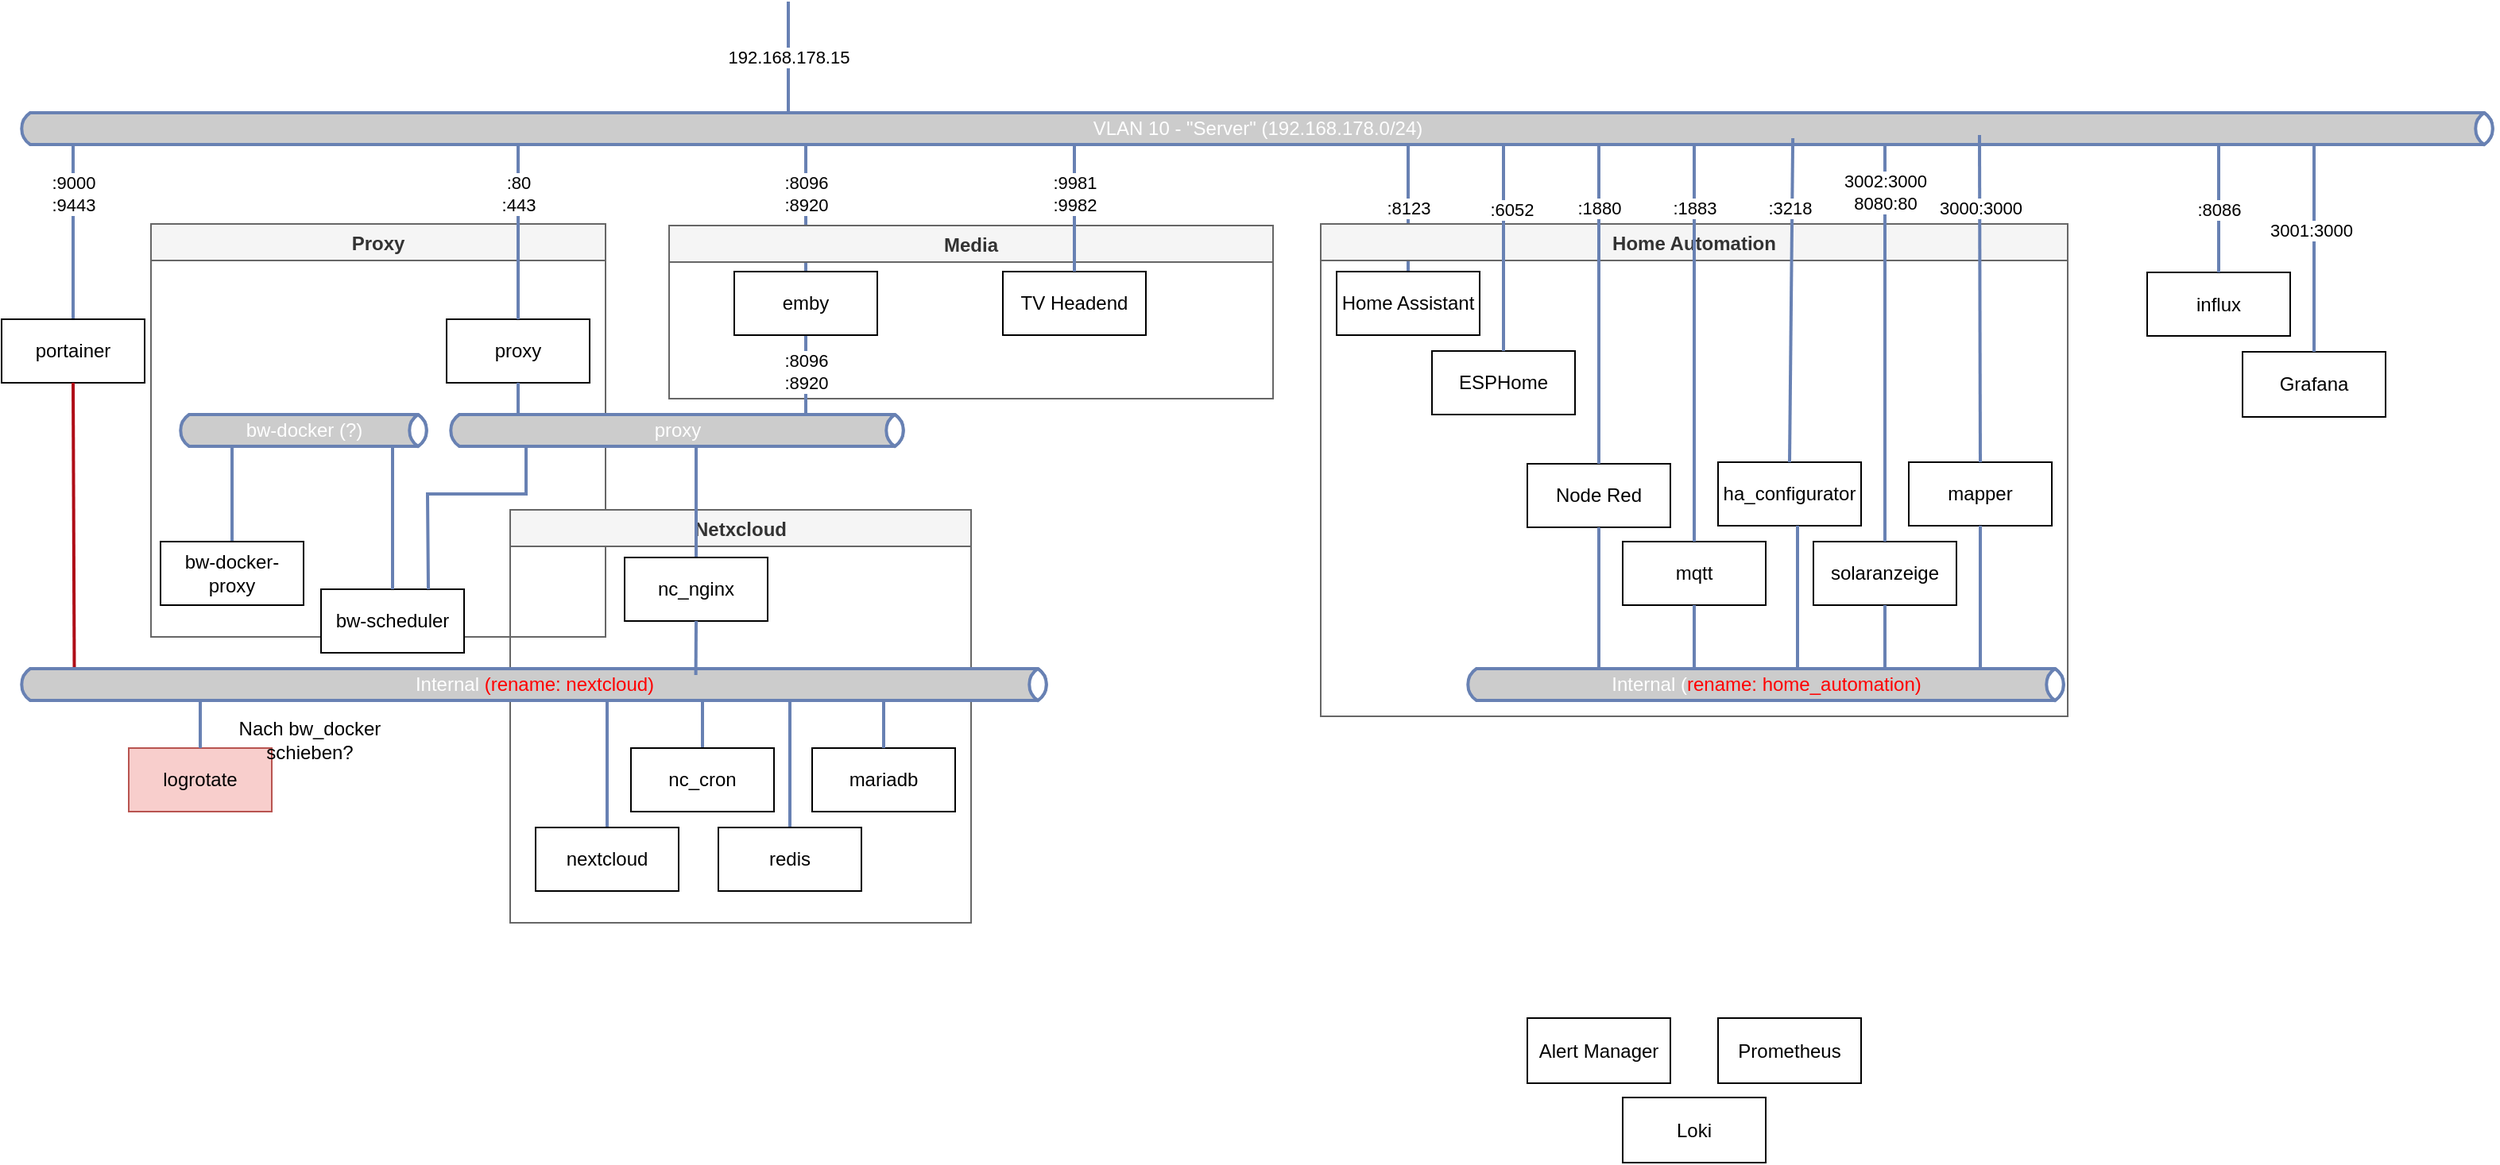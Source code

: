 <mxfile version="23.1.6" type="github">
  <diagram name="Page-1" id="WSNy4wVCY7JSL-_r6ql8">
    <mxGraphModel dx="1851" dy="1219" grid="1" gridSize="10" guides="1" tooltips="1" connect="1" arrows="1" fold="1" page="1" pageScale="1" pageWidth="827" pageHeight="1169" math="0" shadow="0">
      <root>
        <mxCell id="0" />
        <mxCell id="1" parent="0" />
        <mxCell id="35GrxCejdZGISXl2GEbz-9" value="Proxy" style="swimlane;startSize=23;fillColor=#f5f5f5;fontColor=#333333;strokeColor=#666666;" vertex="1" parent="1">
          <mxGeometry x="114" y="270" width="286" height="260" as="geometry" />
        </mxCell>
        <mxCell id="-vyC8QUPcTlA4Ckdc9Ip-29" value="proxy" style="rounded=0;whiteSpace=wrap;html=1;" parent="35GrxCejdZGISXl2GEbz-9" vertex="1">
          <mxGeometry x="186" y="60" width="90" height="40" as="geometry" />
        </mxCell>
        <mxCell id="-vyC8QUPcTlA4Ckdc9Ip-20" value="bw-scheduler" style="rounded=0;whiteSpace=wrap;html=1;" parent="35GrxCejdZGISXl2GEbz-9" vertex="1">
          <mxGeometry x="107" y="230" width="90" height="40" as="geometry" />
        </mxCell>
        <mxCell id="-vyC8QUPcTlA4Ckdc9Ip-1" value="VLAN 10 - &quot;Server&quot; (192.168.178.0/24)" style="html=1;fillColor=#CCCCCC;strokeColor=#6881B3;gradientColor=none;gradientDirection=north;strokeWidth=2;shape=mxgraph.networks.bus;gradientColor=none;gradientDirection=north;fontColor=#ffffff;perimeter=backbonePerimeter;backboneSize=20;points=[[0.5,0,0,0,0]];" parent="1" vertex="1">
          <mxGeometry x="30" y="200" width="1560" height="20" as="geometry" />
        </mxCell>
        <mxCell id="-vyC8QUPcTlA4Ckdc9Ip-6" value=":8123" style="strokeColor=#6881B3;edgeStyle=none;rounded=0;endArrow=none;html=1;strokeWidth=2;exitX=0.5;exitY=0;exitDx=0;exitDy=0;" parent="1" target="-vyC8QUPcTlA4Ckdc9Ip-1" edge="1" source="35GrxCejdZGISXl2GEbz-11">
          <mxGeometry relative="1" as="geometry">
            <mxPoint x="910" y="294" as="sourcePoint" />
            <mxPoint x="975" y="219" as="targetPoint" />
          </mxGeometry>
        </mxCell>
        <mxCell id="-vyC8QUPcTlA4Ckdc9Ip-7" value=":80&lt;br&gt;:443" style="strokeColor=#6881B3;edgeStyle=none;rounded=0;endArrow=none;html=1;strokeWidth=2;exitX=0.5;exitY=0;exitDx=0;exitDy=0;" parent="1" source="-vyC8QUPcTlA4Ckdc9Ip-29" target="-vyC8QUPcTlA4Ckdc9Ip-1" edge="1">
          <mxGeometry x="0.441" relative="1" as="geometry">
            <mxPoint x="338" y="280" as="sourcePoint" />
            <mxPoint as="offset" />
            <mxPoint x="353" y="219" as="targetPoint" />
          </mxGeometry>
        </mxCell>
        <mxCell id="-vyC8QUPcTlA4Ckdc9Ip-8" value=":9000&lt;br&gt;:9443" style="strokeColor=#6881B3;edgeStyle=none;rounded=0;endArrow=none;html=1;strokeWidth=2;exitX=0.5;exitY=0;exitDx=0;exitDy=0;" parent="1" target="-vyC8QUPcTlA4Ckdc9Ip-1" edge="1" source="35GrxCejdZGISXl2GEbz-1">
          <mxGeometry x="0.441" relative="1" as="geometry">
            <mxPoint x="450" y="280" as="sourcePoint" />
            <mxPoint as="offset" />
          </mxGeometry>
        </mxCell>
        <mxCell id="-vyC8QUPcTlA4Ckdc9Ip-9" value=":8096&lt;br&gt;:8920" style="strokeColor=#6881B3;edgeStyle=none;rounded=0;endArrow=none;html=1;strokeWidth=2;exitX=0.5;exitY=0;exitDx=0;exitDy=0;" parent="1" target="-vyC8QUPcTlA4Ckdc9Ip-1" edge="1" source="35GrxCejdZGISXl2GEbz-5">
          <mxGeometry x="0.235" relative="1" as="geometry">
            <mxPoint x="510" y="280" as="sourcePoint" />
            <mxPoint as="offset" />
          </mxGeometry>
        </mxCell>
        <mxCell id="-vyC8QUPcTlA4Ckdc9Ip-10" value="Home Automation" style="swimlane;startSize=23;fillColor=#f5f5f5;fontColor=#333333;strokeColor=#666666;" parent="1" vertex="1">
          <mxGeometry x="850" y="270" width="470" height="310" as="geometry" />
        </mxCell>
        <mxCell id="35GrxCejdZGISXl2GEbz-15" value="Node Red" style="rounded=0;whiteSpace=wrap;html=1;" vertex="1" parent="-vyC8QUPcTlA4Ckdc9Ip-10">
          <mxGeometry x="130" y="151" width="90" height="40" as="geometry" />
        </mxCell>
        <mxCell id="35GrxCejdZGISXl2GEbz-19" value="" style="strokeColor=#6881B3;edgeStyle=none;rounded=0;endArrow=none;html=1;strokeWidth=2;entryX=0.5;entryY=1;entryDx=0;entryDy=0;" edge="1" parent="-vyC8QUPcTlA4Ckdc9Ip-10" source="35GrxCejdZGISXl2GEbz-17" target="35GrxCejdZGISXl2GEbz-15">
          <mxGeometry relative="1" as="geometry">
            <mxPoint x="-405" y="80" as="sourcePoint" />
            <mxPoint x="-405" y="130" as="targetPoint" />
          </mxGeometry>
        </mxCell>
        <mxCell id="35GrxCejdZGISXl2GEbz-22" value="mqtt" style="rounded=0;whiteSpace=wrap;html=1;" vertex="1" parent="-vyC8QUPcTlA4Ckdc9Ip-10">
          <mxGeometry x="190" y="200" width="90" height="40" as="geometry" />
        </mxCell>
        <mxCell id="35GrxCejdZGISXl2GEbz-23" value="" style="strokeColor=#6881B3;edgeStyle=none;rounded=0;endArrow=none;html=1;strokeWidth=2;entryX=0.5;entryY=1;entryDx=0;entryDy=0;" edge="1" parent="-vyC8QUPcTlA4Ckdc9Ip-10" target="35GrxCejdZGISXl2GEbz-22" source="35GrxCejdZGISXl2GEbz-17">
          <mxGeometry relative="1" as="geometry">
            <mxPoint x="145" y="339" as="sourcePoint" />
            <mxPoint x="-345" y="170" as="targetPoint" />
          </mxGeometry>
        </mxCell>
        <mxCell id="35GrxCejdZGISXl2GEbz-24" value="mapper" style="rounded=0;whiteSpace=wrap;html=1;" vertex="1" parent="-vyC8QUPcTlA4Ckdc9Ip-10">
          <mxGeometry x="370" y="150" width="90" height="40" as="geometry" />
        </mxCell>
        <mxCell id="35GrxCejdZGISXl2GEbz-25" value="" style="strokeColor=#6881B3;edgeStyle=none;rounded=0;endArrow=none;html=1;strokeWidth=2;entryX=0.5;entryY=1;entryDx=0;entryDy=0;" edge="1" parent="-vyC8QUPcTlA4Ckdc9Ip-10" target="35GrxCejdZGISXl2GEbz-24" source="35GrxCejdZGISXl2GEbz-17">
          <mxGeometry relative="1" as="geometry">
            <mxPoint x="695" y="90" as="sourcePoint" />
            <mxPoint x="205" y="-79" as="targetPoint" />
          </mxGeometry>
        </mxCell>
        <mxCell id="35GrxCejdZGISXl2GEbz-27" value="ha_configurator" style="rounded=0;whiteSpace=wrap;html=1;" vertex="1" parent="-vyC8QUPcTlA4Ckdc9Ip-10">
          <mxGeometry x="250" y="150" width="90" height="40" as="geometry" />
        </mxCell>
        <mxCell id="35GrxCejdZGISXl2GEbz-28" value="" style="strokeColor=#6881B3;edgeStyle=none;rounded=0;endArrow=none;html=1;strokeWidth=2;" edge="1" parent="-vyC8QUPcTlA4Ckdc9Ip-10" source="35GrxCejdZGISXl2GEbz-17">
          <mxGeometry relative="1" as="geometry">
            <mxPoint x="275" y="339" as="sourcePoint" />
            <mxPoint x="300" y="190" as="targetPoint" />
          </mxGeometry>
        </mxCell>
        <mxCell id="35GrxCejdZGISXl2GEbz-29" value="solaranzeige" style="rounded=0;whiteSpace=wrap;html=1;" vertex="1" parent="-vyC8QUPcTlA4Ckdc9Ip-10">
          <mxGeometry x="310" y="200" width="90" height="40" as="geometry" />
        </mxCell>
        <mxCell id="35GrxCejdZGISXl2GEbz-32" value="" style="strokeColor=#6881B3;edgeStyle=none;rounded=0;endArrow=none;html=1;strokeWidth=2;entryX=0.5;entryY=1;entryDx=0;entryDy=0;" edge="1" parent="-vyC8QUPcTlA4Ckdc9Ip-10" source="35GrxCejdZGISXl2GEbz-17" target="35GrxCejdZGISXl2GEbz-29">
          <mxGeometry relative="1" as="geometry">
            <mxPoint x="275" y="309" as="sourcePoint" />
            <mxPoint x="275" y="390" as="targetPoint" />
          </mxGeometry>
        </mxCell>
        <mxCell id="35GrxCejdZGISXl2GEbz-33" value=":1880" style="strokeColor=#6881B3;edgeStyle=none;rounded=0;endArrow=none;html=1;strokeWidth=2;entryX=0.5;entryY=0;entryDx=0;entryDy=0;" edge="1" parent="-vyC8QUPcTlA4Ckdc9Ip-10" target="35GrxCejdZGISXl2GEbz-15">
          <mxGeometry x="-0.594" relative="1" as="geometry">
            <mxPoint x="175" y="-51" as="sourcePoint" />
            <mxPoint x="195" y="240" as="targetPoint" />
            <mxPoint as="offset" />
          </mxGeometry>
        </mxCell>
        <mxCell id="35GrxCejdZGISXl2GEbz-34" value=":1883" style="strokeColor=#6881B3;edgeStyle=none;rounded=0;endArrow=none;html=1;strokeWidth=2;entryX=0.5;entryY=0;entryDx=0;entryDy=0;" edge="1" parent="-vyC8QUPcTlA4Ckdc9Ip-10" target="35GrxCejdZGISXl2GEbz-22">
          <mxGeometry x="-0.673" relative="1" as="geometry">
            <mxPoint x="235" y="-51" as="sourcePoint" />
            <mxPoint x="185" y="161" as="targetPoint" />
            <mxPoint as="offset" />
          </mxGeometry>
        </mxCell>
        <mxCell id="35GrxCejdZGISXl2GEbz-38" value="3002:3000&lt;br&gt;8080:80" style="strokeColor=#6881B3;edgeStyle=none;rounded=0;endArrow=none;html=1;strokeWidth=2;entryX=0.5;entryY=0;entryDx=0;entryDy=0;" edge="1" parent="-vyC8QUPcTlA4Ckdc9Ip-10" target="35GrxCejdZGISXl2GEbz-29">
          <mxGeometry x="-0.753" relative="1" as="geometry">
            <mxPoint x="355" y="-51" as="sourcePoint" />
            <mxPoint x="365" y="250" as="targetPoint" />
            <mxPoint as="offset" />
          </mxGeometry>
        </mxCell>
        <mxCell id="35GrxCejdZGISXl2GEbz-39" value=":3218" style="strokeColor=#6881B3;edgeStyle=none;rounded=0;endArrow=none;html=1;strokeWidth=2;entryX=0.5;entryY=0;entryDx=0;entryDy=0;exitX=0.729;exitY=0.8;exitDx=0;exitDy=0;exitPerimeter=0;" edge="1" parent="-vyC8QUPcTlA4Ckdc9Ip-10" target="35GrxCejdZGISXl2GEbz-27">
          <mxGeometry x="-0.569" y="-2" relative="1" as="geometry">
            <mxPoint x="297.05" y="-54" as="sourcePoint" />
            <mxPoint x="245" y="210" as="targetPoint" />
            <mxPoint as="offset" />
          </mxGeometry>
        </mxCell>
        <mxCell id="35GrxCejdZGISXl2GEbz-40" value="3000:3000" style="strokeColor=#6881B3;edgeStyle=none;rounded=0;endArrow=none;html=1;strokeWidth=2;entryX=0.5;entryY=0;entryDx=0;entryDy=0;" edge="1" parent="-vyC8QUPcTlA4Ckdc9Ip-10" target="35GrxCejdZGISXl2GEbz-24">
          <mxGeometry x="-0.553" relative="1" as="geometry">
            <mxPoint x="414.5" y="-56" as="sourcePoint" />
            <mxPoint x="414.5" y="145" as="targetPoint" />
            <mxPoint as="offset" />
          </mxGeometry>
        </mxCell>
        <mxCell id="35GrxCejdZGISXl2GEbz-17" value="Internal (&lt;font color=&quot;#ff0000&quot;&gt;rename: home_automation)&lt;br&gt;&lt;/font&gt;" style="html=1;fillColor=#CCCCCC;strokeColor=#6881B3;gradientColor=none;gradientDirection=north;strokeWidth=2;shape=mxgraph.networks.bus;gradientColor=none;gradientDirection=north;fontColor=#ffffff;perimeter=backbonePerimeter;backboneSize=20;points=[[0.5,1,0,0,0],[0.91,0.15,0,0,0],[0.91,1,0,0,1]];" vertex="1" parent="-vyC8QUPcTlA4Ckdc9Ip-10">
          <mxGeometry x="90" y="280" width="380" height="20" as="geometry" />
        </mxCell>
        <mxCell id="-vyC8QUPcTlA4Ckdc9Ip-11" value="Netxcloud" style="swimlane;startSize=23;fillColor=#f5f5f5;fontColor=#333333;strokeColor=#666666;" parent="1" vertex="1">
          <mxGeometry x="340" y="450" width="290" height="260" as="geometry" />
        </mxCell>
        <mxCell id="-vyC8QUPcTlA4Ckdc9Ip-37" value="mariadb" style="rounded=0;whiteSpace=wrap;html=1;" parent="-vyC8QUPcTlA4Ckdc9Ip-11" vertex="1">
          <mxGeometry x="190" y="150" width="90" height="40" as="geometry" />
        </mxCell>
        <mxCell id="-vyC8QUPcTlA4Ckdc9Ip-12" value="Media" style="swimlane;startSize=23;fillColor=#f5f5f5;fontColor=#333333;strokeColor=#666666;" parent="1" vertex="1">
          <mxGeometry x="440" y="271" width="380" height="109" as="geometry" />
        </mxCell>
        <mxCell id="35GrxCejdZGISXl2GEbz-13" value="TV Headend" style="rounded=0;whiteSpace=wrap;html=1;" vertex="1" parent="-vyC8QUPcTlA4Ckdc9Ip-12">
          <mxGeometry x="210" y="29" width="90" height="40" as="geometry" />
        </mxCell>
        <mxCell id="-vyC8QUPcTlA4Ckdc9Ip-15" value="bw-docker (?)" style="html=1;fillColor=#CCCCCC;strokeColor=#6881B3;gradientColor=none;gradientDirection=north;strokeWidth=2;shape=mxgraph.networks.bus;gradientColor=none;gradientDirection=north;fontColor=#ffffff;perimeter=backbonePerimeter;backboneSize=20;" parent="1" vertex="1">
          <mxGeometry x="130" y="390" width="160" height="20" as="geometry" />
        </mxCell>
        <mxCell id="-vyC8QUPcTlA4Ckdc9Ip-16" value="" style="strokeColor=#6881B3;edgeStyle=none;rounded=0;endArrow=none;html=1;strokeWidth=2;exitX=0.5;exitY=0;exitDx=0;exitDy=0;" parent="1" source="-vyC8QUPcTlA4Ckdc9Ip-20" target="-vyC8QUPcTlA4Ckdc9Ip-15" edge="1">
          <mxGeometry relative="1" as="geometry">
            <mxPoint x="70" y="470" as="sourcePoint" />
          </mxGeometry>
        </mxCell>
        <mxCell id="-vyC8QUPcTlA4Ckdc9Ip-18" value="" style="strokeColor=#6881B3;edgeStyle=none;rounded=0;endArrow=none;html=1;strokeWidth=2;exitX=0.5;exitY=0;exitDx=0;exitDy=0;" parent="1" source="-vyC8QUPcTlA4Ckdc9Ip-21" target="-vyC8QUPcTlA4Ckdc9Ip-15" edge="1">
          <mxGeometry relative="1" as="geometry">
            <mxPoint x="190" y="470" as="sourcePoint" />
          </mxGeometry>
        </mxCell>
        <mxCell id="-vyC8QUPcTlA4Ckdc9Ip-21" value="bw-docker-proxy" style="rounded=0;whiteSpace=wrap;html=1;" parent="1" vertex="1">
          <mxGeometry x="120" y="470" width="90" height="40" as="geometry" />
        </mxCell>
        <mxCell id="-vyC8QUPcTlA4Ckdc9Ip-23" value="proxy" style="html=1;fillColor=#CCCCCC;strokeColor=#6881B3;gradientColor=none;gradientDirection=north;strokeWidth=2;shape=mxgraph.networks.bus;gradientColor=none;gradientDirection=north;fontColor=#ffffff;perimeter=backbonePerimeter;backboneSize=20;" parent="1" vertex="1">
          <mxGeometry x="300" y="390" width="290" height="20" as="geometry" />
        </mxCell>
        <mxCell id="-vyC8QUPcTlA4Ckdc9Ip-24" value="" style="strokeColor=#6881B3;edgeStyle=none;rounded=0;endArrow=none;html=1;strokeWidth=2;exitX=0.75;exitY=0;exitDx=0;exitDy=0;" parent="1" source="-vyC8QUPcTlA4Ckdc9Ip-20" target="-vyC8QUPcTlA4Ckdc9Ip-23" edge="1">
          <mxGeometry relative="1" as="geometry">
            <mxPoint x="380" y="470" as="sourcePoint" />
            <Array as="points">
              <mxPoint x="288" y="440" />
              <mxPoint x="350" y="440" />
            </Array>
          </mxGeometry>
        </mxCell>
        <mxCell id="-vyC8QUPcTlA4Ckdc9Ip-25" value="" style="strokeColor=#6881B3;edgeStyle=none;rounded=0;endArrow=none;html=1;strokeWidth=2;exitX=0.5;exitY=0;exitDx=0;exitDy=0;" parent="1" source="-vyC8QUPcTlA4Ckdc9Ip-28" edge="1">
          <mxGeometry relative="1" as="geometry">
            <mxPoint x="482" y="470" as="sourcePoint" />
            <mxPoint x="457" y="409" as="targetPoint" />
          </mxGeometry>
        </mxCell>
        <mxCell id="-vyC8QUPcTlA4Ckdc9Ip-26" value="" style="strokeColor=#6881B3;edgeStyle=none;rounded=0;endArrow=none;html=1;strokeWidth=2;exitX=0.5;exitY=1;exitDx=0;exitDy=0;" parent="1" source="-vyC8QUPcTlA4Ckdc9Ip-29" edge="1">
          <mxGeometry relative="1" as="geometry">
            <mxPoint x="448" y="470" as="sourcePoint" />
            <mxPoint x="345" y="390" as="targetPoint" />
          </mxGeometry>
        </mxCell>
        <mxCell id="-vyC8QUPcTlA4Ckdc9Ip-27" value=":8096&lt;br&gt;:8920" style="strokeColor=#6881B3;edgeStyle=none;rounded=0;endArrow=none;html=1;strokeWidth=2;exitX=0.5;exitY=0;exitDx=0;exitDy=0;" parent="1" target="-vyC8QUPcTlA4Ckdc9Ip-23" edge="1" source="35GrxCejdZGISXl2GEbz-5">
          <mxGeometry x="0.4" relative="1" as="geometry">
            <mxPoint x="560" y="470" as="sourcePoint" />
            <mxPoint as="offset" />
          </mxGeometry>
        </mxCell>
        <mxCell id="-vyC8QUPcTlA4Ckdc9Ip-28" value="nc_nginx" style="rounded=0;whiteSpace=wrap;html=1;" parent="1" vertex="1">
          <mxGeometry x="412" y="480" width="90" height="40" as="geometry" />
        </mxCell>
        <mxCell id="-vyC8QUPcTlA4Ckdc9Ip-32" value="Internal &lt;font color=&quot;#ff0000&quot;&gt;(rename: nextcloud)&lt;br&gt;&lt;/font&gt;" style="html=1;fillColor=#CCCCCC;strokeColor=#6881B3;gradientColor=none;gradientDirection=north;strokeWidth=2;shape=mxgraph.networks.bus;gradientColor=none;gradientDirection=north;fontColor=#ffffff;perimeter=backbonePerimeter;backboneSize=20;points=[[0.5,1,0,0,0],[0.91,0.15,0,0,0],[0.91,1,0,0,1]];" parent="1" vertex="1">
          <mxGeometry x="30" y="550" width="650" height="20" as="geometry" />
        </mxCell>
        <mxCell id="-vyC8QUPcTlA4Ckdc9Ip-33" value="" style="strokeColor=#6881B3;edgeStyle=none;rounded=0;endArrow=none;html=1;strokeWidth=2;exitX=0.5;exitY=0;exitDx=0;exitDy=0;" parent="1" source="-vyC8QUPcTlA4Ckdc9Ip-37" target="-vyC8QUPcTlA4Ckdc9Ip-32" edge="1">
          <mxGeometry relative="1" as="geometry">
            <mxPoint x="366" y="630" as="sourcePoint" />
            <mxPoint x="590" y="560" as="targetPoint" />
            <Array as="points" />
          </mxGeometry>
        </mxCell>
        <mxCell id="-vyC8QUPcTlA4Ckdc9Ip-34" value="" style="strokeColor=#6881B3;edgeStyle=none;rounded=0;endArrow=none;html=1;strokeWidth=2;exitX=0.5;exitY=0;exitDx=0;exitDy=0;" parent="1" source="-vyC8QUPcTlA4Ckdc9Ip-38" edge="1">
          <mxGeometry x="-0.006" relative="1" as="geometry">
            <mxPoint x="426" y="680" as="sourcePoint" />
            <mxPoint as="offset" />
            <mxPoint x="401" y="569" as="targetPoint" />
          </mxGeometry>
        </mxCell>
        <mxCell id="-vyC8QUPcTlA4Ckdc9Ip-35" value="" style="strokeColor=#6881B3;edgeStyle=none;rounded=0;endArrow=none;html=1;strokeWidth=2;exitX=0.5;exitY=0;exitDx=0;exitDy=0;" parent="1" source="-vyC8QUPcTlA4Ckdc9Ip-39" edge="1">
          <mxGeometry relative="1" as="geometry">
            <mxPoint x="486" y="630" as="sourcePoint" />
            <mxPoint x="461" y="569" as="targetPoint" />
          </mxGeometry>
        </mxCell>
        <mxCell id="-vyC8QUPcTlA4Ckdc9Ip-36" value="" style="strokeColor=#6881B3;edgeStyle=none;rounded=0;endArrow=none;html=1;strokeWidth=2;exitX=0.5;exitY=0;exitDx=0;exitDy=0;" parent="1" source="-vyC8QUPcTlA4Ckdc9Ip-40" edge="1">
          <mxGeometry relative="1" as="geometry">
            <mxPoint x="546" y="630" as="sourcePoint" />
            <mxPoint x="516" y="569" as="targetPoint" />
          </mxGeometry>
        </mxCell>
        <mxCell id="-vyC8QUPcTlA4Ckdc9Ip-38" value="nextcloud" style="rounded=0;whiteSpace=wrap;html=1;" parent="1" vertex="1">
          <mxGeometry x="356" y="650" width="90" height="40" as="geometry" />
        </mxCell>
        <mxCell id="-vyC8QUPcTlA4Ckdc9Ip-39" value="nc_cron" style="rounded=0;whiteSpace=wrap;html=1;" parent="1" vertex="1">
          <mxGeometry x="416" y="600" width="90" height="40" as="geometry" />
        </mxCell>
        <mxCell id="-vyC8QUPcTlA4Ckdc9Ip-40" value="redis" style="rounded=0;whiteSpace=wrap;html=1;" parent="1" vertex="1">
          <mxGeometry x="471" y="650" width="90" height="40" as="geometry" />
        </mxCell>
        <mxCell id="-vyC8QUPcTlA4Ckdc9Ip-41" value="logrotate" style="rounded=0;whiteSpace=wrap;html=1;fillColor=#f8cecc;strokeColor=#b85450;" parent="1" vertex="1">
          <mxGeometry x="100" y="600" width="90" height="40" as="geometry" />
        </mxCell>
        <mxCell id="-vyC8QUPcTlA4Ckdc9Ip-43" value="" style="strokeColor=#6881B3;edgeStyle=none;rounded=0;endArrow=none;html=1;strokeWidth=2;exitX=0.5;exitY=0;exitDx=0;exitDy=0;" parent="1" source="-vyC8QUPcTlA4Ckdc9Ip-41" target="-vyC8QUPcTlA4Ckdc9Ip-32" edge="1">
          <mxGeometry relative="1" as="geometry">
            <mxPoint x="129" y="600" as="sourcePoint" />
            <mxPoint x="146.25" y="572" as="targetPoint" />
          </mxGeometry>
        </mxCell>
        <mxCell id="-vyC8QUPcTlA4Ckdc9Ip-44" value="" style="strokeColor=#6881B3;edgeStyle=none;rounded=0;endArrow=none;html=1;strokeWidth=2;exitX=0.5;exitY=1;exitDx=0;exitDy=0;entryX=0.592;entryY=0.2;entryDx=0;entryDy=0;entryPerimeter=0;" parent="1" source="-vyC8QUPcTlA4Ckdc9Ip-28" edge="1">
          <mxGeometry relative="1" as="geometry">
            <mxPoint x="302" y="881" as="sourcePoint" />
            <mxPoint x="456.8" y="554" as="targetPoint" />
          </mxGeometry>
        </mxCell>
        <mxCell id="35GrxCejdZGISXl2GEbz-1" value="portainer" style="rounded=0;whiteSpace=wrap;html=1;" vertex="1" parent="1">
          <mxGeometry x="20" y="330" width="90" height="40" as="geometry" />
        </mxCell>
        <mxCell id="35GrxCejdZGISXl2GEbz-3" value="" style="strokeColor=#af0d17;edgeStyle=none;rounded=0;endArrow=none;html=1;strokeWidth=2;entryX=0.5;entryY=1;entryDx=0;entryDy=0;exitX=0.055;exitY=-0.05;exitDx=0;exitDy=0;exitPerimeter=0;" edge="1" parent="1" source="-vyC8QUPcTlA4Ckdc9Ip-32" target="35GrxCejdZGISXl2GEbz-1">
          <mxGeometry relative="1" as="geometry">
            <mxPoint x="570" y="480" as="sourcePoint" />
            <mxPoint x="570" y="419" as="targetPoint" />
          </mxGeometry>
        </mxCell>
        <mxCell id="35GrxCejdZGISXl2GEbz-5" value="emby" style="rounded=0;whiteSpace=wrap;html=1;" vertex="1" parent="1">
          <mxGeometry x="481" y="300" width="90" height="40" as="geometry" />
        </mxCell>
        <mxCell id="35GrxCejdZGISXl2GEbz-7" value="192.168.178.15" style="strokeColor=#6881B3;edgeStyle=none;rounded=0;endArrow=none;html=1;strokeWidth=2;" edge="1" parent="1" source="-vyC8QUPcTlA4Ckdc9Ip-1">
          <mxGeometry relative="1" as="geometry">
            <mxPoint x="424" y="490" as="sourcePoint" />
            <mxPoint x="515" y="130" as="targetPoint" />
          </mxGeometry>
        </mxCell>
        <mxCell id="35GrxCejdZGISXl2GEbz-8" value="Nach bw_docker schieben?" style="text;html=1;align=center;verticalAlign=middle;whiteSpace=wrap;rounded=0;" vertex="1" parent="1">
          <mxGeometry x="159" y="585" width="110" height="20" as="geometry" />
        </mxCell>
        <mxCell id="35GrxCejdZGISXl2GEbz-11" value="Home Assistant" style="rounded=0;whiteSpace=wrap;html=1;" vertex="1" parent="1">
          <mxGeometry x="860" y="300" width="90" height="40" as="geometry" />
        </mxCell>
        <mxCell id="35GrxCejdZGISXl2GEbz-12" value=":9981&lt;br&gt;:9982" style="strokeColor=#6881B3;edgeStyle=none;rounded=0;endArrow=none;html=1;strokeWidth=2;exitX=0.5;exitY=0;exitDx=0;exitDy=0;" edge="1" parent="1" source="35GrxCejdZGISXl2GEbz-13" target="-vyC8QUPcTlA4Ckdc9Ip-1">
          <mxGeometry x="0.235" relative="1" as="geometry">
            <mxPoint x="740" y="304" as="sourcePoint" />
            <mxPoint x="735" y="229" as="targetPoint" />
            <mxPoint as="offset" />
          </mxGeometry>
        </mxCell>
        <mxCell id="35GrxCejdZGISXl2GEbz-16" value="ESPHome" style="rounded=0;whiteSpace=wrap;html=1;" vertex="1" parent="1">
          <mxGeometry x="920" y="350" width="90" height="40" as="geometry" />
        </mxCell>
        <mxCell id="35GrxCejdZGISXl2GEbz-20" value="Grafana" style="rounded=0;whiteSpace=wrap;html=1;" vertex="1" parent="1">
          <mxGeometry x="1430" y="350.5" width="90" height="41" as="geometry" />
        </mxCell>
        <mxCell id="35GrxCejdZGISXl2GEbz-21" value="" style="strokeColor=#6881B3;edgeStyle=none;rounded=0;endArrow=none;html=1;strokeWidth=2;entryX=0.5;entryY=0;entryDx=0;entryDy=0;" edge="1" parent="1" target="35GrxCejdZGISXl2GEbz-20" source="-vyC8QUPcTlA4Ckdc9Ip-1">
          <mxGeometry relative="1" as="geometry">
            <mxPoint x="1435" y="340" as="sourcePoint" />
            <mxPoint x="945" y="171" as="targetPoint" />
          </mxGeometry>
        </mxCell>
        <mxCell id="35GrxCejdZGISXl2GEbz-37" value="3001:3000" style="edgeLabel;html=1;align=center;verticalAlign=middle;resizable=0;points=[];" vertex="1" connectable="0" parent="35GrxCejdZGISXl2GEbz-21">
          <mxGeometry x="-0.211" y="-2" relative="1" as="geometry">
            <mxPoint y="2" as="offset" />
          </mxGeometry>
        </mxCell>
        <mxCell id="35GrxCejdZGISXl2GEbz-35" value="influx" style="rounded=0;whiteSpace=wrap;html=1;" vertex="1" parent="1">
          <mxGeometry x="1370" y="300.5" width="90" height="40" as="geometry" />
        </mxCell>
        <mxCell id="35GrxCejdZGISXl2GEbz-36" value=":8086" style="strokeColor=#6881B3;edgeStyle=none;rounded=0;endArrow=none;html=1;strokeWidth=2;entryX=0.5;entryY=0;entryDx=0;entryDy=0;" edge="1" parent="1" target="35GrxCejdZGISXl2GEbz-35" source="-vyC8QUPcTlA4Ckdc9Ip-1">
          <mxGeometry relative="1" as="geometry">
            <mxPoint x="1250" y="320" as="sourcePoint" />
            <mxPoint x="845" y="350" as="targetPoint" />
          </mxGeometry>
        </mxCell>
        <mxCell id="35GrxCejdZGISXl2GEbz-41" value=":6052" style="strokeColor=#6881B3;edgeStyle=none;rounded=0;endArrow=none;html=1;strokeWidth=2;exitX=0.5;exitY=0;exitDx=0;exitDy=0;" edge="1" parent="1" source="35GrxCejdZGISXl2GEbz-16" target="-vyC8QUPcTlA4Ckdc9Ip-1">
          <mxGeometry x="0.374" y="-5" relative="1" as="geometry">
            <mxPoint x="915" y="310" as="sourcePoint" />
            <mxPoint x="915" y="229" as="targetPoint" />
            <mxPoint as="offset" />
          </mxGeometry>
        </mxCell>
        <mxCell id="35GrxCejdZGISXl2GEbz-42" value="Loki" style="rounded=0;whiteSpace=wrap;html=1;" vertex="1" parent="1">
          <mxGeometry x="1040" y="820" width="90" height="41" as="geometry" />
        </mxCell>
        <mxCell id="35GrxCejdZGISXl2GEbz-43" value="Prometheus " style="rounded=0;whiteSpace=wrap;html=1;" vertex="1" parent="1">
          <mxGeometry x="1100" y="770" width="90" height="41" as="geometry" />
        </mxCell>
        <mxCell id="35GrxCejdZGISXl2GEbz-44" value="Alert Manager" style="rounded=0;whiteSpace=wrap;html=1;" vertex="1" parent="1">
          <mxGeometry x="980" y="770" width="90" height="41" as="geometry" />
        </mxCell>
      </root>
    </mxGraphModel>
  </diagram>
</mxfile>
